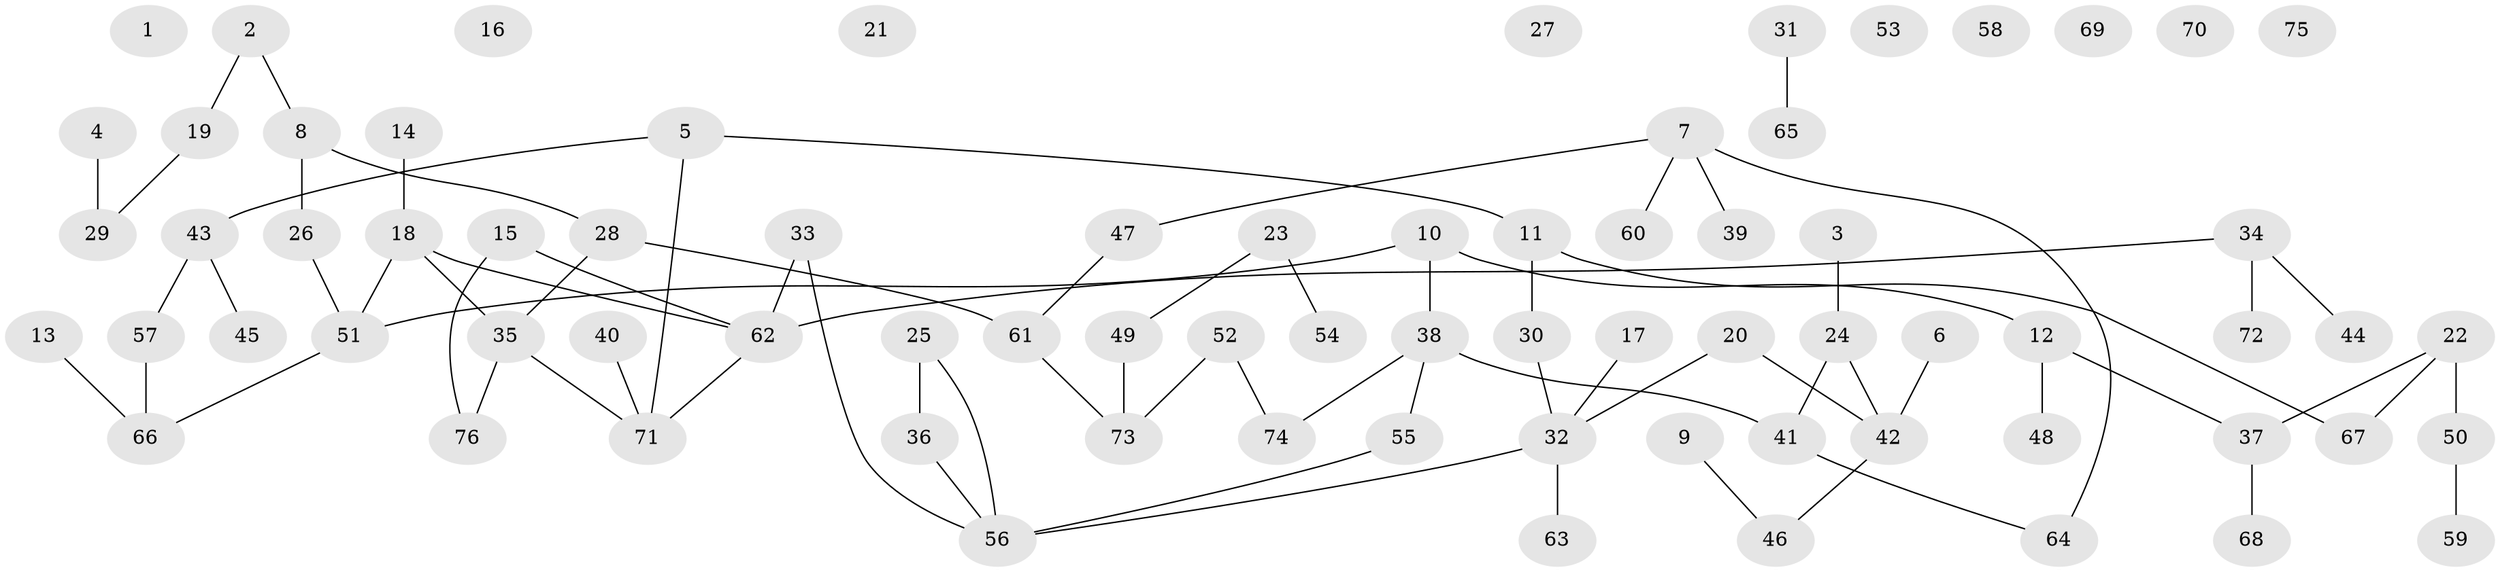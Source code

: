 // coarse degree distribution, {4: 0.18181818181818182, 1: 0.18181818181818182, 2: 0.2727272727272727, 3: 0.3181818181818182, 7: 0.045454545454545456}
// Generated by graph-tools (version 1.1) at 2025/35/03/04/25 23:35:56]
// undirected, 76 vertices, 76 edges
graph export_dot {
  node [color=gray90,style=filled];
  1;
  2;
  3;
  4;
  5;
  6;
  7;
  8;
  9;
  10;
  11;
  12;
  13;
  14;
  15;
  16;
  17;
  18;
  19;
  20;
  21;
  22;
  23;
  24;
  25;
  26;
  27;
  28;
  29;
  30;
  31;
  32;
  33;
  34;
  35;
  36;
  37;
  38;
  39;
  40;
  41;
  42;
  43;
  44;
  45;
  46;
  47;
  48;
  49;
  50;
  51;
  52;
  53;
  54;
  55;
  56;
  57;
  58;
  59;
  60;
  61;
  62;
  63;
  64;
  65;
  66;
  67;
  68;
  69;
  70;
  71;
  72;
  73;
  74;
  75;
  76;
  2 -- 8;
  2 -- 19;
  3 -- 24;
  4 -- 29;
  5 -- 11;
  5 -- 43;
  5 -- 71;
  6 -- 42;
  7 -- 39;
  7 -- 47;
  7 -- 60;
  7 -- 64;
  8 -- 26;
  8 -- 28;
  9 -- 46;
  10 -- 12;
  10 -- 38;
  10 -- 51;
  11 -- 30;
  11 -- 67;
  12 -- 37;
  12 -- 48;
  13 -- 66;
  14 -- 18;
  15 -- 62;
  15 -- 76;
  17 -- 32;
  18 -- 35;
  18 -- 51;
  18 -- 62;
  19 -- 29;
  20 -- 32;
  20 -- 42;
  22 -- 37;
  22 -- 50;
  22 -- 67;
  23 -- 49;
  23 -- 54;
  24 -- 41;
  24 -- 42;
  25 -- 36;
  25 -- 56;
  26 -- 51;
  28 -- 35;
  28 -- 61;
  30 -- 32;
  31 -- 65;
  32 -- 56;
  32 -- 63;
  33 -- 56;
  33 -- 62;
  34 -- 44;
  34 -- 62;
  34 -- 72;
  35 -- 71;
  35 -- 76;
  36 -- 56;
  37 -- 68;
  38 -- 41;
  38 -- 55;
  38 -- 74;
  40 -- 71;
  41 -- 64;
  42 -- 46;
  43 -- 45;
  43 -- 57;
  47 -- 61;
  49 -- 73;
  50 -- 59;
  51 -- 66;
  52 -- 73;
  52 -- 74;
  55 -- 56;
  57 -- 66;
  61 -- 73;
  62 -- 71;
}
